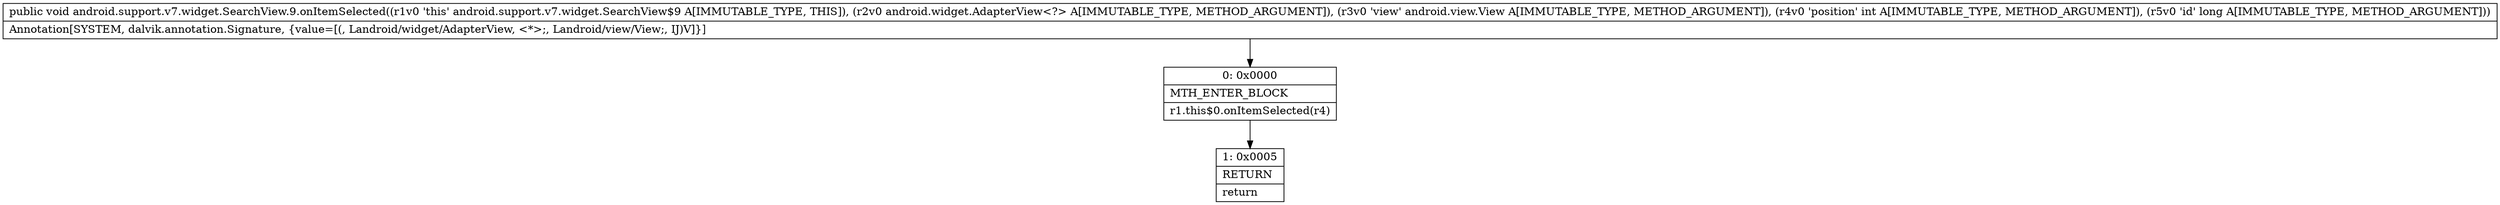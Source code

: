 digraph "CFG forandroid.support.v7.widget.SearchView.9.onItemSelected(Landroid\/widget\/AdapterView;Landroid\/view\/View;IJ)V" {
Node_0 [shape=record,label="{0\:\ 0x0000|MTH_ENTER_BLOCK\l|r1.this$0.onItemSelected(r4)\l}"];
Node_1 [shape=record,label="{1\:\ 0x0005|RETURN\l|return\l}"];
MethodNode[shape=record,label="{public void android.support.v7.widget.SearchView.9.onItemSelected((r1v0 'this' android.support.v7.widget.SearchView$9 A[IMMUTABLE_TYPE, THIS]), (r2v0 android.widget.AdapterView\<?\> A[IMMUTABLE_TYPE, METHOD_ARGUMENT]), (r3v0 'view' android.view.View A[IMMUTABLE_TYPE, METHOD_ARGUMENT]), (r4v0 'position' int A[IMMUTABLE_TYPE, METHOD_ARGUMENT]), (r5v0 'id' long A[IMMUTABLE_TYPE, METHOD_ARGUMENT]))  | Annotation[SYSTEM, dalvik.annotation.Signature, \{value=[(, Landroid\/widget\/AdapterView, \<*\>;, Landroid\/view\/View;, IJ)V]\}]\l}"];
MethodNode -> Node_0;
Node_0 -> Node_1;
}

